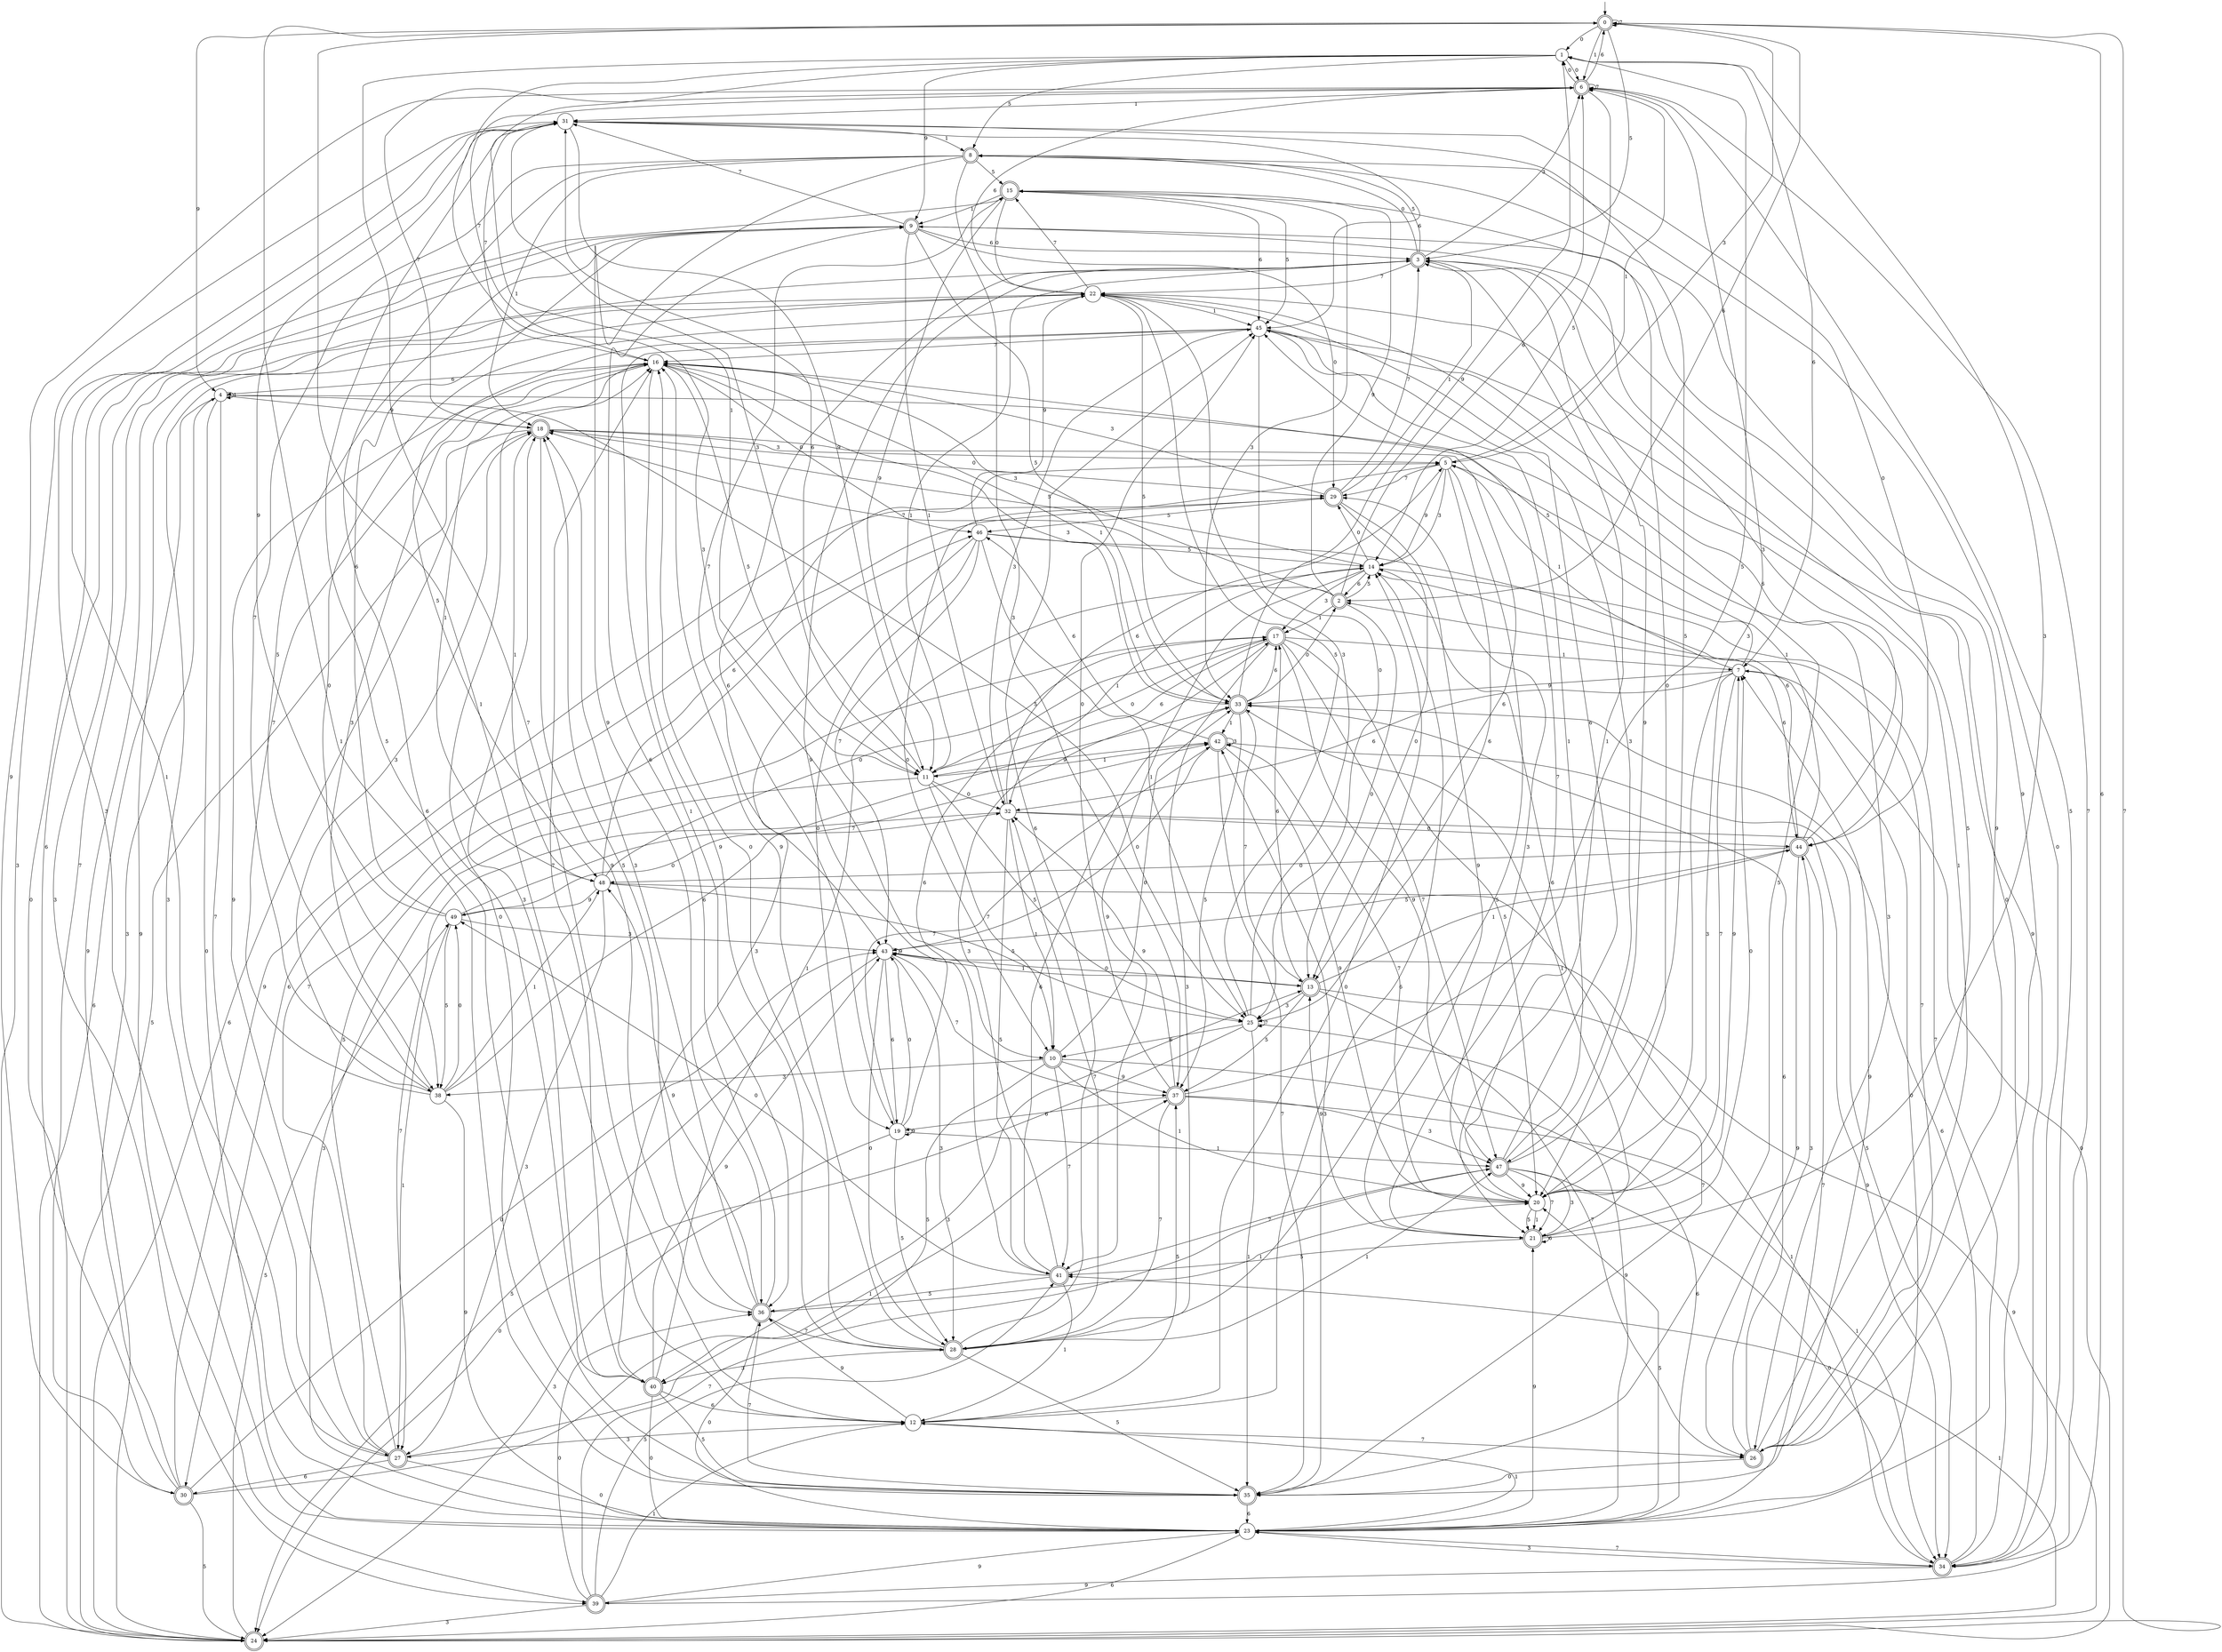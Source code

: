 digraph g {

	s0 [shape="doublecircle" label="0"];
	s1 [shape="circle" label="1"];
	s2 [shape="doublecircle" label="2"];
	s3 [shape="doublecircle" label="3"];
	s4 [shape="circle" label="4"];
	s5 [shape="circle" label="5"];
	s6 [shape="doublecircle" label="6"];
	s7 [shape="circle" label="7"];
	s8 [shape="doublecircle" label="8"];
	s9 [shape="doublecircle" label="9"];
	s10 [shape="doublecircle" label="10"];
	s11 [shape="circle" label="11"];
	s12 [shape="circle" label="12"];
	s13 [shape="doublecircle" label="13"];
	s14 [shape="circle" label="14"];
	s15 [shape="doublecircle" label="15"];
	s16 [shape="circle" label="16"];
	s17 [shape="doublecircle" label="17"];
	s18 [shape="doublecircle" label="18"];
	s19 [shape="circle" label="19"];
	s20 [shape="circle" label="20"];
	s21 [shape="doublecircle" label="21"];
	s22 [shape="circle" label="22"];
	s23 [shape="circle" label="23"];
	s24 [shape="doublecircle" label="24"];
	s25 [shape="circle" label="25"];
	s26 [shape="doublecircle" label="26"];
	s27 [shape="doublecircle" label="27"];
	s28 [shape="doublecircle" label="28"];
	s29 [shape="doublecircle" label="29"];
	s30 [shape="doublecircle" label="30"];
	s31 [shape="circle" label="31"];
	s32 [shape="circle" label="32"];
	s33 [shape="doublecircle" label="33"];
	s34 [shape="doublecircle" label="34"];
	s35 [shape="doublecircle" label="35"];
	s36 [shape="doublecircle" label="36"];
	s37 [shape="doublecircle" label="37"];
	s38 [shape="circle" label="38"];
	s39 [shape="doublecircle" label="39"];
	s40 [shape="doublecircle" label="40"];
	s41 [shape="doublecircle" label="41"];
	s42 [shape="doublecircle" label="42"];
	s43 [shape="circle" label="43"];
	s44 [shape="doublecircle" label="44"];
	s45 [shape="circle" label="45"];
	s46 [shape="circle" label="46"];
	s47 [shape="doublecircle" label="47"];
	s48 [shape="circle" label="48"];
	s49 [shape="circle" label="49"];
	s0 -> s1 [label="0"];
	s0 -> s2 [label="6"];
	s0 -> s3 [label="5"];
	s0 -> s4 [label="9"];
	s0 -> s5 [label="3"];
	s0 -> s6 [label="1"];
	s0 -> s0 [label="7"];
	s1 -> s6 [label="0"];
	s1 -> s7 [label="6"];
	s1 -> s8 [label="5"];
	s1 -> s9 [label="9"];
	s1 -> s10 [label="3"];
	s1 -> s11 [label="1"];
	s1 -> s12 [label="7"];
	s2 -> s13 [label="0"];
	s2 -> s6 [label="6"];
	s2 -> s14 [label="5"];
	s2 -> s15 [label="9"];
	s2 -> s16 [label="3"];
	s2 -> s17 [label="1"];
	s2 -> s18 [label="7"];
	s3 -> s8 [label="0"];
	s3 -> s19 [label="6"];
	s3 -> s8 [label="5"];
	s3 -> s20 [label="9"];
	s3 -> s6 [label="3"];
	s3 -> s21 [label="1"];
	s3 -> s22 [label="7"];
	s4 -> s23 [label="0"];
	s4 -> s24 [label="6"];
	s4 -> s25 [label="5"];
	s4 -> s18 [label="9"];
	s4 -> s26 [label="3"];
	s4 -> s4 [label="1"];
	s4 -> s27 [label="7"];
	s5 -> s10 [label="0"];
	s5 -> s25 [label="6"];
	s5 -> s28 [label="5"];
	s5 -> s14 [label="9"];
	s5 -> s14 [label="3"];
	s5 -> s6 [label="1"];
	s5 -> s29 [label="7"];
	s6 -> s1 [label="0"];
	s6 -> s0 [label="6"];
	s6 -> s14 [label="5"];
	s6 -> s30 [label="9"];
	s6 -> s20 [label="3"];
	s6 -> s31 [label="1"];
	s6 -> s6 [label="7"];
	s7 -> s24 [label="0"];
	s7 -> s32 [label="6"];
	s7 -> s16 [label="5"];
	s7 -> s33 [label="9"];
	s7 -> s20 [label="3"];
	s7 -> s5 [label="1"];
	s7 -> s20 [label="7"];
	s8 -> s34 [label="0"];
	s8 -> s35 [label="6"];
	s8 -> s15 [label="5"];
	s8 -> s36 [label="9"];
	s8 -> s37 [label="3"];
	s8 -> s18 [label="1"];
	s8 -> s38 [label="7"];
	s9 -> s29 [label="0"];
	s9 -> s3 [label="6"];
	s9 -> s33 [label="5"];
	s9 -> s26 [label="9"];
	s9 -> s39 [label="3"];
	s9 -> s32 [label="1"];
	s9 -> s31 [label="7"];
	s10 -> s33 [label="0"];
	s10 -> s23 [label="6"];
	s10 -> s40 [label="5"];
	s10 -> s37 [label="9"];
	s10 -> s38 [label="3"];
	s10 -> s20 [label="1"];
	s10 -> s41 [label="7"];
	s11 -> s32 [label="0"];
	s11 -> s31 [label="6"];
	s11 -> s25 [label="5"];
	s11 -> s42 [label="9"];
	s11 -> s23 [label="3"];
	s11 -> s3 [label="1"];
	s11 -> s10 [label="7"];
	s12 -> s14 [label="0"];
	s12 -> s14 [label="6"];
	s12 -> s37 [label="5"];
	s12 -> s36 [label="9"];
	s12 -> s27 [label="3"];
	s12 -> s0 [label="1"];
	s12 -> s26 [label="7"];
	s13 -> s43 [label="0"];
	s13 -> s17 [label="6"];
	s13 -> s37 [label="5"];
	s13 -> s24 [label="9"];
	s13 -> s25 [label="3"];
	s13 -> s44 [label="1"];
	s13 -> s26 [label="7"];
	s14 -> s29 [label="0"];
	s14 -> s2 [label="6"];
	s14 -> s18 [label="5"];
	s14 -> s41 [label="9"];
	s14 -> s17 [label="3"];
	s14 -> s32 [label="1"];
	s14 -> s23 [label="7"];
	s15 -> s22 [label="0"];
	s15 -> s45 [label="6"];
	s15 -> s45 [label="5"];
	s15 -> s11 [label="9"];
	s15 -> s33 [label="3"];
	s15 -> s9 [label="1"];
	s15 -> s43 [label="7"];
	s16 -> s46 [label="0"];
	s16 -> s4 [label="6"];
	s16 -> s11 [label="5"];
	s16 -> s28 [label="9"];
	s16 -> s38 [label="3"];
	s16 -> s33 [label="1"];
	s16 -> s6 [label="7"];
	s17 -> s11 [label="0"];
	s17 -> s11 [label="6"];
	s17 -> s20 [label="5"];
	s17 -> s47 [label="9"];
	s17 -> s28 [label="3"];
	s17 -> s7 [label="1"];
	s17 -> s47 [label="7"];
	s18 -> s29 [label="0"];
	s18 -> s13 [label="6"];
	s18 -> s24 [label="5"];
	s18 -> s36 [label="9"];
	s18 -> s5 [label="3"];
	s18 -> s48 [label="1"];
	s18 -> s6 [label="7"];
	s19 -> s43 [label="0"];
	s19 -> s17 [label="6"];
	s19 -> s28 [label="5"];
	s19 -> s19 [label="9"];
	s19 -> s24 [label="3"];
	s19 -> s47 [label="1"];
	s19 -> s42 [label="7"];
	s20 -> s15 [label="0"];
	s20 -> s14 [label="6"];
	s20 -> s21 [label="5"];
	s20 -> s7 [label="9"];
	s20 -> s29 [label="3"];
	s20 -> s21 [label="1"];
	s20 -> s42 [label="7"];
	s21 -> s7 [label="0"];
	s21 -> s21 [label="6"];
	s21 -> s41 [label="5"];
	s21 -> s13 [label="9"];
	s21 -> s1 [label="3"];
	s21 -> s33 [label="1"];
	s21 -> s45 [label="7"];
	s22 -> s38 [label="0"];
	s22 -> s6 [label="6"];
	s22 -> s33 [label="5"];
	s22 -> s39 [label="9"];
	s22 -> s23 [label="3"];
	s22 -> s45 [label="1"];
	s22 -> s15 [label="7"];
	s23 -> s7 [label="0"];
	s23 -> s24 [label="6"];
	s23 -> s20 [label="5"];
	s23 -> s21 [label="9"];
	s23 -> s31 [label="3"];
	s23 -> s12 [label="1"];
	s23 -> s34 [label="7"];
	s24 -> s15 [label="0"];
	s24 -> s18 [label="6"];
	s24 -> s49 [label="5"];
	s24 -> s22 [label="9"];
	s24 -> s31 [label="3"];
	s24 -> s41 [label="1"];
	s24 -> s0 [label="7"];
	s25 -> s24 [label="0"];
	s25 -> s10 [label="6"];
	s25 -> s22 [label="5"];
	s25 -> s23 [label="9"];
	s25 -> s22 [label="3"];
	s25 -> s35 [label="1"];
	s25 -> s25 [label="7"];
	s26 -> s35 [label="0"];
	s26 -> s33 [label="6"];
	s26 -> s9 [label="5"];
	s26 -> s8 [label="9"];
	s26 -> s44 [label="3"];
	s26 -> s22 [label="1"];
	s26 -> s14 [label="7"];
	s27 -> s23 [label="0"];
	s27 -> s30 [label="6"];
	s27 -> s17 [label="5"];
	s27 -> s16 [label="9"];
	s27 -> s13 [label="3"];
	s27 -> s31 [label="1"];
	s27 -> s46 [label="7"];
	s28 -> s16 [label="0"];
	s28 -> s45 [label="6"];
	s28 -> s35 [label="5"];
	s28 -> s16 [label="9"];
	s28 -> s40 [label="3"];
	s28 -> s47 [label="1"];
	s28 -> s32 [label="7"];
	s29 -> s13 [label="0"];
	s29 -> s30 [label="6"];
	s29 -> s46 [label="5"];
	s29 -> s21 [label="9"];
	s29 -> s16 [label="3"];
	s29 -> s3 [label="1"];
	s29 -> s3 [label="7"];
	s30 -> s43 [label="0"];
	s30 -> s9 [label="6"];
	s30 -> s24 [label="5"];
	s30 -> s29 [label="9"];
	s30 -> s4 [label="3"];
	s30 -> s37 [label="1"];
	s30 -> s3 [label="7"];
	s31 -> s44 [label="0"];
	s31 -> s45 [label="6"];
	s31 -> s40 [label="5"];
	s31 -> s11 [label="9"];
	s31 -> s11 [label="3"];
	s31 -> s8 [label="1"];
	s31 -> s16 [label="7"];
	s32 -> s44 [label="0"];
	s32 -> s5 [label="6"];
	s32 -> s41 [label="5"];
	s32 -> s34 [label="9"];
	s32 -> s45 [label="3"];
	s32 -> s10 [label="1"];
	s32 -> s27 [label="7"];
	s33 -> s2 [label="0"];
	s33 -> s17 [label="6"];
	s33 -> s37 [label="5"];
	s33 -> s1 [label="9"];
	s33 -> s16 [label="3"];
	s33 -> s42 [label="1"];
	s33 -> s13 [label="7"];
	s34 -> s3 [label="0"];
	s34 -> s33 [label="6"];
	s34 -> s6 [label="5"];
	s34 -> s39 [label="9"];
	s34 -> s23 [label="3"];
	s34 -> s43 [label="1"];
	s34 -> s6 [label="7"];
	s35 -> s16 [label="0"];
	s35 -> s23 [label="6"];
	s35 -> s22 [label="5"];
	s35 -> s7 [label="9"];
	s35 -> s42 [label="3"];
	s35 -> s0 [label="1"];
	s35 -> s36 [label="7"];
	s36 -> s23 [label="0"];
	s36 -> s9 [label="6"];
	s36 -> s18 [label="5"];
	s36 -> s48 [label="9"];
	s36 -> s18 [label="3"];
	s36 -> s20 [label="1"];
	s36 -> s28 [label="7"];
	s37 -> s45 [label="0"];
	s37 -> s19 [label="6"];
	s37 -> s1 [label="5"];
	s37 -> s32 [label="9"];
	s37 -> s47 [label="3"];
	s37 -> s34 [label="1"];
	s37 -> s28 [label="7"];
	s38 -> s49 [label="0"];
	s38 -> s33 [label="6"];
	s38 -> s9 [label="5"];
	s38 -> s23 [label="9"];
	s38 -> s18 [label="3"];
	s38 -> s48 [label="1"];
	s38 -> s16 [label="7"];
	s39 -> s36 [label="0"];
	s39 -> s0 [label="6"];
	s39 -> s41 [label="5"];
	s39 -> s23 [label="9"];
	s39 -> s24 [label="3"];
	s39 -> s12 [label="1"];
	s39 -> s47 [label="7"];
	s40 -> s23 [label="0"];
	s40 -> s12 [label="6"];
	s40 -> s35 [label="5"];
	s40 -> s43 [label="9"];
	s40 -> s18 [label="3"];
	s40 -> s14 [label="1"];
	s40 -> s16 [label="7"];
	s41 -> s49 [label="0"];
	s41 -> s33 [label="6"];
	s41 -> s36 [label="5"];
	s41 -> s3 [label="9"];
	s41 -> s17 [label="3"];
	s41 -> s12 [label="1"];
	s41 -> s47 [label="7"];
	s42 -> s43 [label="0"];
	s42 -> s46 [label="6"];
	s42 -> s34 [label="5"];
	s42 -> s20 [label="9"];
	s42 -> s42 [label="3"];
	s42 -> s11 [label="1"];
	s42 -> s35 [label="7"];
	s43 -> s28 [label="0"];
	s43 -> s19 [label="6"];
	s43 -> s24 [label="5"];
	s43 -> s43 [label="9"];
	s43 -> s28 [label="3"];
	s43 -> s13 [label="1"];
	s43 -> s37 [label="7"];
	s44 -> s48 [label="0"];
	s44 -> s2 [label="6"];
	s44 -> s43 [label="5"];
	s44 -> s26 [label="9"];
	s44 -> s3 [label="3"];
	s44 -> s5 [label="1"];
	s44 -> s23 [label="7"];
	s45 -> s25 [label="0"];
	s45 -> s44 [label="6"];
	s45 -> s48 [label="5"];
	s45 -> s34 [label="9"];
	s45 -> s47 [label="3"];
	s45 -> s36 [label="1"];
	s45 -> s16 [label="7"];
	s46 -> s19 [label="0"];
	s46 -> s44 [label="6"];
	s46 -> s14 [label="5"];
	s46 -> s22 [label="9"];
	s46 -> s40 [label="3"];
	s46 -> s25 [label="1"];
	s46 -> s43 [label="7"];
	s47 -> s34 [label="0"];
	s47 -> s22 [label="6"];
	s47 -> s31 [label="5"];
	s47 -> s20 [label="9"];
	s47 -> s21 [label="3"];
	s47 -> s45 [label="1"];
	s47 -> s21 [label="7"];
	s48 -> s17 [label="0"];
	s48 -> s5 [label="6"];
	s48 -> s25 [label="5"];
	s48 -> s49 [label="9"];
	s48 -> s27 [label="3"];
	s48 -> s16 [label="1"];
	s48 -> s35 [label="7"];
	s49 -> s32 [label="0"];
	s49 -> s9 [label="6"];
	s49 -> s38 [label="5"];
	s49 -> s31 [label="9"];
	s49 -> s43 [label="3"];
	s49 -> s27 [label="1"];
	s49 -> s42 [label="7"];

__start0 [label="" shape="none" width="0" height="0"];
__start0 -> s0;

}
